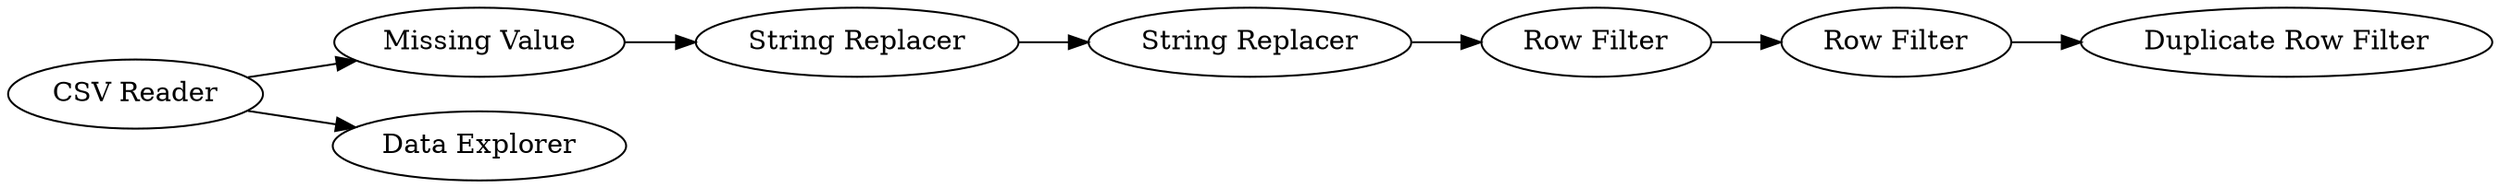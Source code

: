 digraph {
	7 -> 8
	4 -> 5
	3 -> 4
	5 -> 6
	1 -> 2
	6 -> 7
	1 -> 3
	5 [label="String Replacer"]
	1 [label="CSV Reader"]
	7 [label="Row Filter"]
	4 [label="String Replacer"]
	6 [label="Row Filter"]
	8 [label="Duplicate Row Filter"]
	3 [label="Missing Value"]
	2 [label="Data Explorer"]
	rankdir=LR
}

